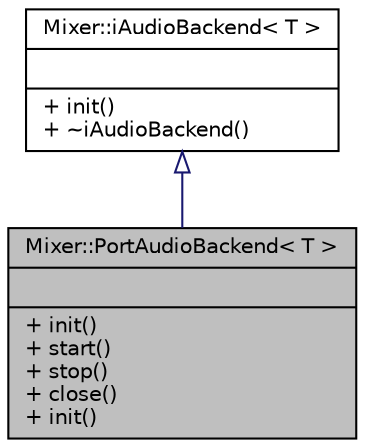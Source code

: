 digraph "Mixer::PortAudioBackend&lt; T &gt;"
{
 // INTERACTIVE_SVG=YES
  bgcolor="transparent";
  edge [fontname="Helvetica",fontsize="10",labelfontname="Helvetica",labelfontsize="10"];
  node [fontname="Helvetica",fontsize="10",shape=record];
  Node0 [label="{Mixer::PortAudioBackend\< T \>\n||+ init()\l+ start()\l+ stop()\l+ close()\l+ init()\l}",height=0.2,width=0.4,color="black", fillcolor="grey75", style="filled", fontcolor="black"];
  Node1 -> Node0 [dir="back",color="midnightblue",fontsize="10",style="solid",arrowtail="onormal",fontname="Helvetica"];
  Node1 [label="{Mixer::iAudioBackend\< T \>\n||+ init()\l+ ~iAudioBackend()\l}",height=0.2,width=0.4,color="black",URL="$classMixer_1_1iAudioBackend.html"];
}
